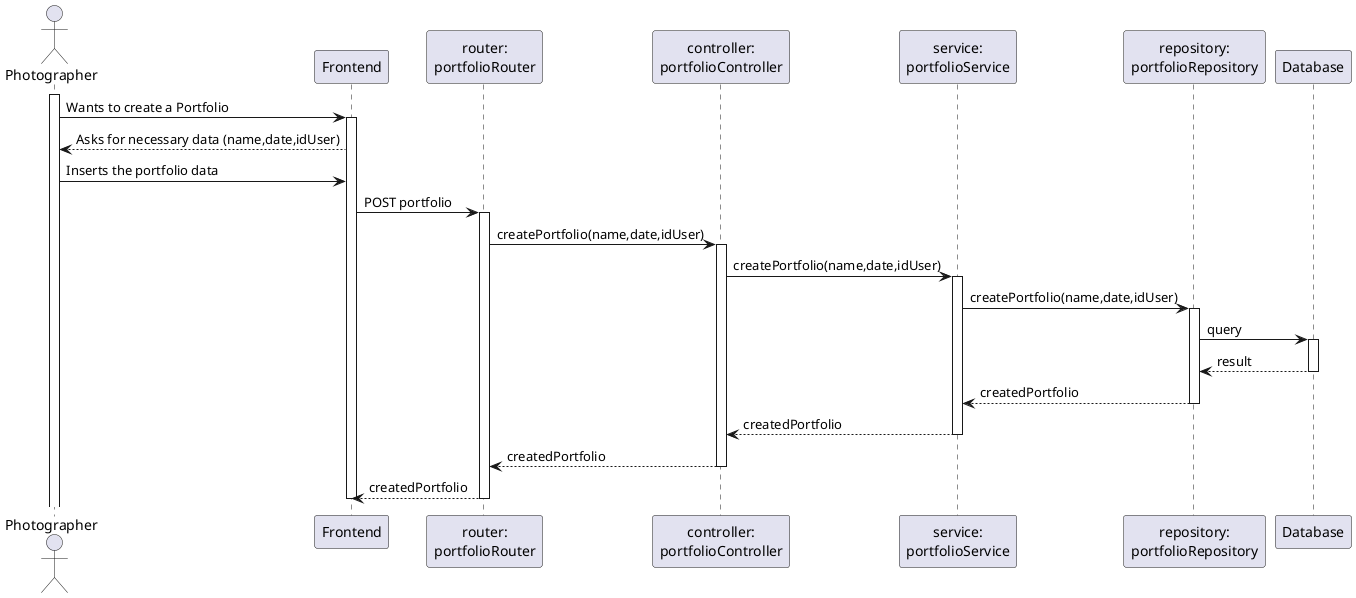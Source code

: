 @startuml

actor Photographer
participant Frontend
participant "router:\nportfolioRouter" as Router
participant "controller:\nportfolioController" as Controller
participant "service:\nportfolioService" as Service
participant "repository:\nportfolioRepository" as Repository
participant Database

activate Photographer
Photographer -> Frontend : Wants to create a Portfolio
activate Frontend
Frontend --> Photographer : Asks for necessary data (name,date,idUser)
Photographer -> Frontend : Inserts the portfolio data
Frontend -> Router: POST portfolio
activate Router
Router -> Controller: createPortfolio(name,date,idUser)
activate Controller
Controller -> Service: createPortfolio(name,date,idUser)
activate Service
Service -> Repository: createPortfolio(name,date,idUser)
activate Repository
Repository -> Database: query
activate Database
Database --> Repository: result
deactivate Database
Repository --> Service: createdPortfolio
deactivate Repository
Service --> Controller: createdPortfolio
deactivate Service
Controller --> Router: createdPortfolio
deactivate Controller
Router --> Frontend: createdPortfolio
deactivate Router
deactivate Frontend

@enduml
